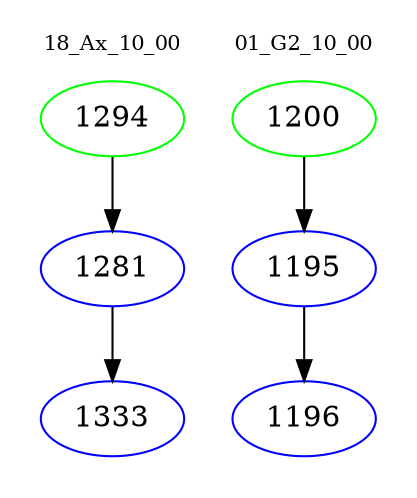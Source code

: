 digraph{
subgraph cluster_0 {
color = white
label = "18_Ax_10_00";
fontsize=10;
T0_1294 [label="1294", color="green"]
T0_1294 -> T0_1281 [color="black"]
T0_1281 [label="1281", color="blue"]
T0_1281 -> T0_1333 [color="black"]
T0_1333 [label="1333", color="blue"]
}
subgraph cluster_1 {
color = white
label = "01_G2_10_00";
fontsize=10;
T1_1200 [label="1200", color="green"]
T1_1200 -> T1_1195 [color="black"]
T1_1195 [label="1195", color="blue"]
T1_1195 -> T1_1196 [color="black"]
T1_1196 [label="1196", color="blue"]
}
}
